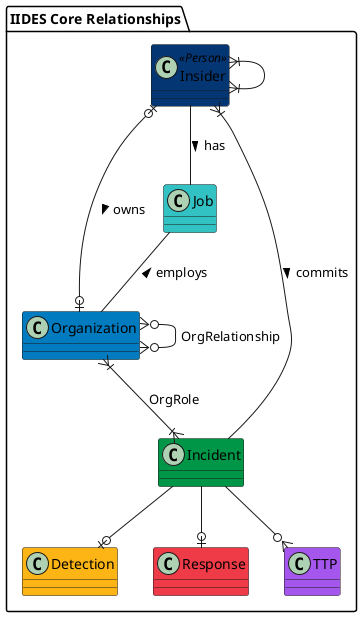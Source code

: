 @startuml IIDES_Core
package "IIDES Core Relationships" #FFF {

    class Insider <<Person>> #043673 {}
    class Organization #007BC0 {}
    class Incident #009647 {}
    class Job #33c2C4 {}
    class Detection #FDB515 {}
    class Response #EF3A47 {}
    class TTP #A456ED {}

    Incident --|{ Insider : commits <
    Job -- Organization : employs <
    Insider -- Job : has >
    Organization }|--|{ Incident : OrgRole
    Organization }o--o{ Organization : OrgRelationship
    Insider |o--o| Organization : owns >
    Insider }|--|{ Insider
    Incident --o| Detection
    Incident --o| Response
    Incident --o{ TTP
}
@enduml